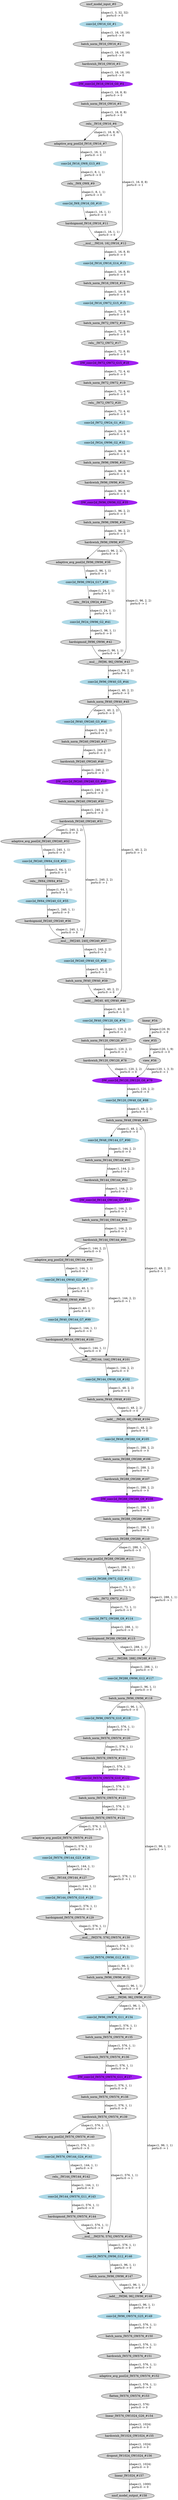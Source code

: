 strict digraph  {
"0 /nncf_model_input_0" [id=0, label="nncf_model_input_#0", style=filled, type=nncf_model_input];
"1 MobileNetV3/Sequential[features]/ConvBNActivation[0]/NNCFConv2d[0]/conv2d_0" [color=lightblue, id=1, label="conv2d_OW16_G0_#1", style=filled, type=conv2d];
"2 MobileNetV3/Sequential[features]/ConvBNActivation[0]/NNCFBatchNorm2d[1]/batch_norm_0" [id=2, label="batch_norm_IW16_OW16_#2", style=filled, type=batch_norm];
"3 MobileNetV3/Sequential[features]/ConvBNActivation[0]/Hardswish[2]/hardswish_0" [id=3, label="hardswish_IW16_OW16_#3", style=filled, type=hardswish];
"4 MobileNetV3/Sequential[features]/InvertedResidual[1]/Sequential[block]/ConvBNActivation[0]/NNCFConv2d[0]/conv2d_0" [color=purple, id=4, label="DW_conv2d_IW16_OW16_G0_#4", style=filled, type=conv2d];
"5 MobileNetV3/Sequential[features]/InvertedResidual[1]/Sequential[block]/ConvBNActivation[0]/NNCFBatchNorm2d[1]/batch_norm_0" [id=5, label="batch_norm_IW16_OW16_#5", style=filled, type=batch_norm];
"6 MobileNetV3/Sequential[features]/InvertedResidual[1]/Sequential[block]/ConvBNActivation[0]/ReLU[2]/relu__0" [id=6, label="relu__IW16_OW16_#6", style=filled, type=relu_];
"7 MobileNetV3/Sequential[features]/InvertedResidual[1]/Sequential[block]/SqueezeExcitation[1]/adaptive_avg_pool2d_0" [id=7, label="adaptive_avg_pool2d_IW16_OW16_#7", style=filled, type=adaptive_avg_pool2d];
"8 MobileNetV3/Sequential[features]/InvertedResidual[1]/Sequential[block]/SqueezeExcitation[1]/NNCFConv2d[fc1]/conv2d_0" [color=lightblue, id=8, label="conv2d_IW16_OW8_G13_#8", style=filled, type=conv2d];
"9 MobileNetV3/Sequential[features]/InvertedResidual[1]/Sequential[block]/SqueezeExcitation[1]/ReLU[relu]/relu__0" [id=9, label="relu__IW8_OW8_#9", style=filled, type=relu_];
"10 MobileNetV3/Sequential[features]/InvertedResidual[1]/Sequential[block]/SqueezeExcitation[1]/NNCFConv2d[fc2]/conv2d_0" [color=lightblue, id=10, label="conv2d_IW8_OW16_G0_#10", style=filled, type=conv2d];
"11 MobileNetV3/Sequential[features]/InvertedResidual[1]/Sequential[block]/SqueezeExcitation[1]/hardsigmoid_0" [id=11, label="hardsigmoid_IW16_OW16_#11", style=filled, type=hardsigmoid];
"12 MobileNetV3/Sequential[features]/InvertedResidual[1]/Sequential[block]/SqueezeExcitation[1]/__mul___0" [id=12, label="__mul___IW[16, 16]_OW16_#12", style=filled, type=__mul__];
"13 MobileNetV3/Sequential[features]/InvertedResidual[1]/Sequential[block]/ConvBNActivation[2]/NNCFConv2d[0]/conv2d_0" [color=lightblue, id=13, label="conv2d_IW16_OW16_G14_#13", style=filled, type=conv2d];
"14 MobileNetV3/Sequential[features]/InvertedResidual[1]/Sequential[block]/ConvBNActivation[2]/NNCFBatchNorm2d[1]/batch_norm_0" [id=14, label="batch_norm_IW16_OW16_#14", style=filled, type=batch_norm];
"15 MobileNetV3/Sequential[features]/InvertedResidual[2]/Sequential[block]/ConvBNActivation[0]/NNCFConv2d[0]/conv2d_0" [color=lightblue, id=15, label="conv2d_IW16_OW72_G15_#15", style=filled, type=conv2d];
"16 MobileNetV3/Sequential[features]/InvertedResidual[2]/Sequential[block]/ConvBNActivation[0]/NNCFBatchNorm2d[1]/batch_norm_0" [id=16, label="batch_norm_IW72_OW72_#16", style=filled, type=batch_norm];
"17 MobileNetV3/Sequential[features]/InvertedResidual[2]/Sequential[block]/ConvBNActivation[0]/ReLU[2]/relu__0" [id=17, label="relu__IW72_OW72_#17", style=filled, type=relu_];
"18 MobileNetV3/Sequential[features]/InvertedResidual[2]/Sequential[block]/ConvBNActivation[1]/NNCFConv2d[0]/conv2d_0" [color=purple, id=18, label="DW_conv2d_IW72_OW72_G15_#18", style=filled, type=conv2d];
"19 MobileNetV3/Sequential[features]/InvertedResidual[2]/Sequential[block]/ConvBNActivation[1]/NNCFBatchNorm2d[1]/batch_norm_0" [id=19, label="batch_norm_IW72_OW72_#19", style=filled, type=batch_norm];
"20 MobileNetV3/Sequential[features]/InvertedResidual[2]/Sequential[block]/ConvBNActivation[1]/ReLU[2]/relu__0" [id=20, label="relu__IW72_OW72_#20", style=filled, type=relu_];
"21 MobileNetV3/Sequential[features]/InvertedResidual[2]/Sequential[block]/ConvBNActivation[2]/NNCFConv2d[0]/conv2d_0" [color=lightblue, id=21, label="conv2d_IW72_OW24_G1_#21", style=filled, type=conv2d];
"22 MobileNetV3/Sequential[features]/InvertedResidual[4]/Sequential[block]/ConvBNActivation[0]/NNCFConv2d[0]/conv2d_0" [color=lightblue, id=22, label="conv2d_IW24_OW96_G2_#32", style=filled, type=conv2d];
"23 MobileNetV3/Sequential[features]/InvertedResidual[4]/Sequential[block]/ConvBNActivation[0]/NNCFBatchNorm2d[1]/batch_norm_0" [id=23, label="batch_norm_IW96_OW96_#33", style=filled, type=batch_norm];
"24 MobileNetV3/Sequential[features]/InvertedResidual[4]/Sequential[block]/ConvBNActivation[0]/Hardswish[2]/hardswish_0" [id=24, label="hardswish_IW96_OW96_#34", style=filled, type=hardswish];
"25 MobileNetV3/Sequential[features]/InvertedResidual[4]/Sequential[block]/ConvBNActivation[1]/NNCFConv2d[0]/conv2d_0" [color=purple, id=25, label="DW_conv2d_IW96_OW96_G2_#35", style=filled, type=conv2d];
"26 MobileNetV3/Sequential[features]/InvertedResidual[4]/Sequential[block]/ConvBNActivation[1]/NNCFBatchNorm2d[1]/batch_norm_0" [id=26, label="batch_norm_IW96_OW96_#36", style=filled, type=batch_norm];
"27 MobileNetV3/Sequential[features]/InvertedResidual[4]/Sequential[block]/ConvBNActivation[1]/Hardswish[2]/hardswish_0" [id=27, label="hardswish_IW96_OW96_#37", style=filled, type=hardswish];
"28 MobileNetV3/Sequential[features]/InvertedResidual[4]/Sequential[block]/SqueezeExcitation[2]/adaptive_avg_pool2d_0" [id=28, label="adaptive_avg_pool2d_IW96_OW96_#38", style=filled, type=adaptive_avg_pool2d];
"29 MobileNetV3/Sequential[features]/InvertedResidual[4]/Sequential[block]/SqueezeExcitation[2]/NNCFConv2d[fc1]/conv2d_0" [color=lightblue, id=29, label="conv2d_IW96_OW24_G17_#39", style=filled, type=conv2d];
"30 MobileNetV3/Sequential[features]/InvertedResidual[4]/Sequential[block]/SqueezeExcitation[2]/ReLU[relu]/relu__0" [id=30, label="relu__IW24_OW24_#40", style=filled, type=relu_];
"31 MobileNetV3/Sequential[features]/InvertedResidual[4]/Sequential[block]/SqueezeExcitation[2]/NNCFConv2d[fc2]/conv2d_0" [color=lightblue, id=31, label="conv2d_IW24_OW96_G2_#41", style=filled, type=conv2d];
"32 MobileNetV3/Sequential[features]/InvertedResidual[4]/Sequential[block]/SqueezeExcitation[2]/hardsigmoid_0" [id=32, label="hardsigmoid_IW96_OW96_#42", style=filled, type=hardsigmoid];
"33 MobileNetV3/Sequential[features]/InvertedResidual[4]/Sequential[block]/SqueezeExcitation[2]/__mul___0" [id=33, label="__mul___IW[96, 96]_OW96_#43", style=filled, type=__mul__];
"34 MobileNetV3/Sequential[features]/InvertedResidual[4]/Sequential[block]/ConvBNActivation[3]/NNCFConv2d[0]/conv2d_0" [color=lightblue, id=34, label="conv2d_IW96_OW40_G5_#44", style=filled, type=conv2d];
"35 MobileNetV3/Sequential[features]/InvertedResidual[4]/Sequential[block]/ConvBNActivation[3]/NNCFBatchNorm2d[1]/batch_norm_0" [id=35, label="batch_norm_IW40_OW40_#45", style=filled, type=batch_norm];
"36 MobileNetV3/Sequential[features]/InvertedResidual[5]/Sequential[block]/ConvBNActivation[0]/NNCFConv2d[0]/conv2d_0" [color=lightblue, id=36, label="conv2d_IW40_OW240_G3_#46", style=filled, type=conv2d];
"37 MobileNetV3/Sequential[features]/InvertedResidual[5]/Sequential[block]/ConvBNActivation[0]/NNCFBatchNorm2d[1]/batch_norm_0" [id=37, label="batch_norm_IW240_OW240_#47", style=filled, type=batch_norm];
"38 MobileNetV3/Sequential[features]/InvertedResidual[5]/Sequential[block]/ConvBNActivation[0]/Hardswish[2]/hardswish_0" [id=38, label="hardswish_IW240_OW240_#48", style=filled, type=hardswish];
"39 MobileNetV3/Sequential[features]/InvertedResidual[5]/Sequential[block]/ConvBNActivation[1]/NNCFConv2d[0]/conv2d_0" [color=purple, id=39, label="DW_conv2d_IW240_OW240_G3_#49", style=filled, type=conv2d];
"40 MobileNetV3/Sequential[features]/InvertedResidual[5]/Sequential[block]/ConvBNActivation[1]/NNCFBatchNorm2d[1]/batch_norm_0" [id=40, label="batch_norm_IW240_OW240_#50", style=filled, type=batch_norm];
"41 MobileNetV3/Sequential[features]/InvertedResidual[5]/Sequential[block]/ConvBNActivation[1]/Hardswish[2]/hardswish_0" [id=41, label="hardswish_IW240_OW240_#51", style=filled, type=hardswish];
"42 MobileNetV3/Sequential[features]/InvertedResidual[5]/Sequential[block]/SqueezeExcitation[2]/adaptive_avg_pool2d_0" [id=42, label="adaptive_avg_pool2d_IW240_OW240_#52", style=filled, type=adaptive_avg_pool2d];
"43 MobileNetV3/Sequential[features]/InvertedResidual[5]/Sequential[block]/SqueezeExcitation[2]/NNCFConv2d[fc1]/conv2d_0" [color=lightblue, id=43, label="conv2d_IW240_OW64_G18_#53", style=filled, type=conv2d];
"44 MobileNetV3/Sequential[features]/InvertedResidual[5]/Sequential[block]/SqueezeExcitation[2]/ReLU[relu]/relu__0" [id=44, label="relu__IW64_OW64_#54", style=filled, type=relu_];
"45 MobileNetV3/Sequential[features]/InvertedResidual[5]/Sequential[block]/SqueezeExcitation[2]/NNCFConv2d[fc2]/conv2d_0" [color=lightblue, id=45, label="conv2d_IW64_OW240_G3_#55", style=filled, type=conv2d];
"46 MobileNetV3/Sequential[features]/InvertedResidual[5]/Sequential[block]/SqueezeExcitation[2]/hardsigmoid_0" [id=46, label="hardsigmoid_IW240_OW240_#56", style=filled, type=hardsigmoid];
"47 MobileNetV3/Sequential[features]/InvertedResidual[5]/Sequential[block]/SqueezeExcitation[2]/__mul___0" [id=47, label="__mul___IW[240, 240]_OW240_#57", style=filled, type=__mul__];
"48 MobileNetV3/Sequential[features]/InvertedResidual[5]/Sequential[block]/ConvBNActivation[3]/NNCFConv2d[0]/conv2d_0" [color=lightblue, id=48, label="conv2d_IW240_OW40_G5_#58", style=filled, type=conv2d];
"49 MobileNetV3/Sequential[features]/InvertedResidual[5]/Sequential[block]/ConvBNActivation[3]/NNCFBatchNorm2d[1]/batch_norm_0" [id=49, label="batch_norm_IW40_OW40_#59", style=filled, type=batch_norm];
"50 MobileNetV3/Sequential[features]/InvertedResidual[5]/__iadd___0" [id=50, label="__iadd___IW[40, 40]_OW40_#60", style=filled, type=__iadd__];
"51 MobileNetV3/Sequential[features]/InvertedResidual[7]/Sequential[block]/ConvBNActivation[0]/NNCFConv2d[0]/conv2d_0" [color=lightblue, id=51, label="conv2d_IW40_OW120_G6_#76", style=filled, type=conv2d];
"52 MobileNetV3/Sequential[features]/InvertedResidual[7]/Sequential[block]/ConvBNActivation[0]/NNCFBatchNorm2d[1]/batch_norm_0" [id=52, label="batch_norm_IW120_OW120_#77", style=filled, type=batch_norm];
"53 MobileNetV3/Sequential[features]/InvertedResidual[7]/Sequential[block]/ConvBNActivation[0]/Hardswish[2]/hardswish_0" [id=53, label="hardswish_IW120_OW120_#78", style=filled, type=hardswish];
"54 MobileNetV3/Sequential[features]/InvertedResidual[7]/Sequential[block]/ConvBNActivation[1]/NNCFConv2d[0]/ModuleDict[pre_ops]/UpdateWeight[3]/ElasticKernelConv2DOp[op]/linear_0" [id=54, label="linear_#54", style=filled, type=linear];
"55 MobileNetV3/Sequential[features]/InvertedResidual[7]/Sequential[block]/ConvBNActivation[1]/NNCFConv2d[0]/ModuleDict[pre_ops]/UpdateWeight[3]/ElasticKernelConv2DOp[op]/view_0" [id=55, label="view_#55", style=filled, type=view];
"56 MobileNetV3/Sequential[features]/InvertedResidual[7]/Sequential[block]/ConvBNActivation[1]/NNCFConv2d[0]/ModuleDict[pre_ops]/UpdateWeight[3]/ElasticKernelConv2DOp[op]/view_1" [id=56, label="view_#56", style=filled, type=view];
"57 MobileNetV3/Sequential[features]/InvertedResidual[7]/Sequential[block]/ConvBNActivation[1]/NNCFConv2d[0]/conv2d_0" [color=purple, id=57, label="DW_conv2d_IW120_OW120_G6_#79", style=filled, type=conv2d];
"58 MobileNetV3/Sequential[features]/InvertedResidual[7]/Sequential[block]/ConvBNActivation[3]/NNCFConv2d[0]/conv2d_0" [color=lightblue, id=58, label="conv2d_IW120_OW48_G8_#88", style=filled, type=conv2d];
"59 MobileNetV3/Sequential[features]/InvertedResidual[7]/Sequential[block]/ConvBNActivation[3]/NNCFBatchNorm2d[1]/batch_norm_0" [id=59, label="batch_norm_IW48_OW48_#89", style=filled, type=batch_norm];
"60 MobileNetV3/Sequential[features]/InvertedResidual[8]/Sequential[block]/ConvBNActivation[0]/NNCFConv2d[0]/conv2d_0" [color=lightblue, id=60, label="conv2d_IW48_OW144_G7_#90", style=filled, type=conv2d];
"61 MobileNetV3/Sequential[features]/InvertedResidual[8]/Sequential[block]/ConvBNActivation[0]/NNCFBatchNorm2d[1]/batch_norm_0" [id=61, label="batch_norm_IW144_OW144_#91", style=filled, type=batch_norm];
"62 MobileNetV3/Sequential[features]/InvertedResidual[8]/Sequential[block]/ConvBNActivation[0]/Hardswish[2]/hardswish_0" [id=62, label="hardswish_IW144_OW144_#92", style=filled, type=hardswish];
"63 MobileNetV3/Sequential[features]/InvertedResidual[8]/Sequential[block]/ConvBNActivation[1]/NNCFConv2d[0]/conv2d_0" [color=purple, id=63, label="DW_conv2d_IW144_OW144_G7_#93", style=filled, type=conv2d];
"64 MobileNetV3/Sequential[features]/InvertedResidual[8]/Sequential[block]/ConvBNActivation[1]/NNCFBatchNorm2d[1]/batch_norm_0" [id=64, label="batch_norm_IW144_OW144_#94", style=filled, type=batch_norm];
"65 MobileNetV3/Sequential[features]/InvertedResidual[8]/Sequential[block]/ConvBNActivation[1]/Hardswish[2]/hardswish_0" [id=65, label="hardswish_IW144_OW144_#95", style=filled, type=hardswish];
"66 MobileNetV3/Sequential[features]/InvertedResidual[8]/Sequential[block]/SqueezeExcitation[2]/adaptive_avg_pool2d_0" [id=66, label="adaptive_avg_pool2d_IW144_OW144_#96", style=filled, type=adaptive_avg_pool2d];
"67 MobileNetV3/Sequential[features]/InvertedResidual[8]/Sequential[block]/SqueezeExcitation[2]/NNCFConv2d[fc1]/conv2d_0" [color=lightblue, id=67, label="conv2d_IW144_OW40_G21_#97", style=filled, type=conv2d];
"68 MobileNetV3/Sequential[features]/InvertedResidual[8]/Sequential[block]/SqueezeExcitation[2]/ReLU[relu]/relu__0" [id=68, label="relu__IW40_OW40_#98", style=filled, type=relu_];
"69 MobileNetV3/Sequential[features]/InvertedResidual[8]/Sequential[block]/SqueezeExcitation[2]/NNCFConv2d[fc2]/conv2d_0" [color=lightblue, id=69, label="conv2d_IW40_OW144_G7_#99", style=filled, type=conv2d];
"70 MobileNetV3/Sequential[features]/InvertedResidual[8]/Sequential[block]/SqueezeExcitation[2]/hardsigmoid_0" [id=70, label="hardsigmoid_IW144_OW144_#100", style=filled, type=hardsigmoid];
"71 MobileNetV3/Sequential[features]/InvertedResidual[8]/Sequential[block]/SqueezeExcitation[2]/__mul___0" [id=71, label="__mul___IW[144, 144]_OW144_#101", style=filled, type=__mul__];
"72 MobileNetV3/Sequential[features]/InvertedResidual[8]/Sequential[block]/ConvBNActivation[3]/NNCFConv2d[0]/conv2d_0" [color=lightblue, id=72, label="conv2d_IW144_OW48_G8_#102", style=filled, type=conv2d];
"73 MobileNetV3/Sequential[features]/InvertedResidual[8]/Sequential[block]/ConvBNActivation[3]/NNCFBatchNorm2d[1]/batch_norm_0" [id=73, label="batch_norm_IW48_OW48_#103", style=filled, type=batch_norm];
"74 MobileNetV3/Sequential[features]/InvertedResidual[8]/__iadd___0" [id=74, label="__iadd___IW[48, 48]_OW48_#104", style=filled, type=__iadd__];
"75 MobileNetV3/Sequential[features]/InvertedResidual[9]/Sequential[block]/ConvBNActivation[0]/NNCFConv2d[0]/conv2d_0" [color=lightblue, id=75, label="conv2d_IW48_OW288_G9_#105", style=filled, type=conv2d];
"76 MobileNetV3/Sequential[features]/InvertedResidual[9]/Sequential[block]/ConvBNActivation[0]/NNCFBatchNorm2d[1]/batch_norm_0" [id=76, label="batch_norm_IW288_OW288_#106", style=filled, type=batch_norm];
"77 MobileNetV3/Sequential[features]/InvertedResidual[9]/Sequential[block]/ConvBNActivation[0]/Hardswish[2]/hardswish_0" [id=77, label="hardswish_IW288_OW288_#107", style=filled, type=hardswish];
"78 MobileNetV3/Sequential[features]/InvertedResidual[9]/Sequential[block]/ConvBNActivation[1]/NNCFConv2d[0]/conv2d_0" [color=purple, id=78, label="DW_conv2d_IW288_OW288_G9_#108", style=filled, type=conv2d];
"79 MobileNetV3/Sequential[features]/InvertedResidual[9]/Sequential[block]/ConvBNActivation[1]/NNCFBatchNorm2d[1]/batch_norm_0" [id=79, label="batch_norm_IW288_OW288_#109", style=filled, type=batch_norm];
"80 MobileNetV3/Sequential[features]/InvertedResidual[9]/Sequential[block]/ConvBNActivation[1]/Hardswish[2]/hardswish_0" [id=80, label="hardswish_IW288_OW288_#110", style=filled, type=hardswish];
"81 MobileNetV3/Sequential[features]/InvertedResidual[9]/Sequential[block]/SqueezeExcitation[2]/adaptive_avg_pool2d_0" [id=81, label="adaptive_avg_pool2d_IW288_OW288_#111", style=filled, type=adaptive_avg_pool2d];
"82 MobileNetV3/Sequential[features]/InvertedResidual[9]/Sequential[block]/SqueezeExcitation[2]/NNCFConv2d[fc1]/conv2d_0" [color=lightblue, id=82, label="conv2d_IW288_OW72_G22_#112", style=filled, type=conv2d];
"83 MobileNetV3/Sequential[features]/InvertedResidual[9]/Sequential[block]/SqueezeExcitation[2]/ReLU[relu]/relu__0" [id=83, label="relu__IW72_OW72_#113", style=filled, type=relu_];
"84 MobileNetV3/Sequential[features]/InvertedResidual[9]/Sequential[block]/SqueezeExcitation[2]/NNCFConv2d[fc2]/conv2d_0" [color=lightblue, id=84, label="conv2d_IW72_OW288_G9_#114", style=filled, type=conv2d];
"85 MobileNetV3/Sequential[features]/InvertedResidual[9]/Sequential[block]/SqueezeExcitation[2]/hardsigmoid_0" [id=85, label="hardsigmoid_IW288_OW288_#115", style=filled, type=hardsigmoid];
"86 MobileNetV3/Sequential[features]/InvertedResidual[9]/Sequential[block]/SqueezeExcitation[2]/__mul___0" [id=86, label="__mul___IW[288, 288]_OW288_#116", style=filled, type=__mul__];
"87 MobileNetV3/Sequential[features]/InvertedResidual[9]/Sequential[block]/ConvBNActivation[3]/NNCFConv2d[0]/conv2d_0" [color=lightblue, id=87, label="conv2d_IW288_OW96_G12_#117", style=filled, type=conv2d];
"88 MobileNetV3/Sequential[features]/InvertedResidual[9]/Sequential[block]/ConvBNActivation[3]/NNCFBatchNorm2d[1]/batch_norm_0" [id=88, label="batch_norm_IW96_OW96_#118", style=filled, type=batch_norm];
"89 MobileNetV3/Sequential[features]/InvertedResidual[10]/Sequential[block]/ConvBNActivation[0]/NNCFConv2d[0]/conv2d_0" [color=lightblue, id=89, label="conv2d_IW96_OW576_G10_#119", style=filled, type=conv2d];
"90 MobileNetV3/Sequential[features]/InvertedResidual[10]/Sequential[block]/ConvBNActivation[0]/NNCFBatchNorm2d[1]/batch_norm_0" [id=90, label="batch_norm_IW576_OW576_#120", style=filled, type=batch_norm];
"91 MobileNetV3/Sequential[features]/InvertedResidual[10]/Sequential[block]/ConvBNActivation[0]/Hardswish[2]/hardswish_0" [id=91, label="hardswish_IW576_OW576_#121", style=filled, type=hardswish];
"92 MobileNetV3/Sequential[features]/InvertedResidual[10]/Sequential[block]/ConvBNActivation[1]/NNCFConv2d[0]/conv2d_0" [color=purple, id=92, label="DW_conv2d_IW576_OW576_G10_#122", style=filled, type=conv2d];
"93 MobileNetV3/Sequential[features]/InvertedResidual[10]/Sequential[block]/ConvBNActivation[1]/NNCFBatchNorm2d[1]/batch_norm_0" [id=93, label="batch_norm_IW576_OW576_#123", style=filled, type=batch_norm];
"94 MobileNetV3/Sequential[features]/InvertedResidual[10]/Sequential[block]/ConvBNActivation[1]/Hardswish[2]/hardswish_0" [id=94, label="hardswish_IW576_OW576_#124", style=filled, type=hardswish];
"95 MobileNetV3/Sequential[features]/InvertedResidual[10]/Sequential[block]/SqueezeExcitation[2]/adaptive_avg_pool2d_0" [id=95, label="adaptive_avg_pool2d_IW576_OW576_#125", style=filled, type=adaptive_avg_pool2d];
"96 MobileNetV3/Sequential[features]/InvertedResidual[10]/Sequential[block]/SqueezeExcitation[2]/NNCFConv2d[fc1]/conv2d_0" [color=lightblue, id=96, label="conv2d_IW576_OW144_G23_#126", style=filled, type=conv2d];
"97 MobileNetV3/Sequential[features]/InvertedResidual[10]/Sequential[block]/SqueezeExcitation[2]/ReLU[relu]/relu__0" [id=97, label="relu__IW144_OW144_#127", style=filled, type=relu_];
"98 MobileNetV3/Sequential[features]/InvertedResidual[10]/Sequential[block]/SqueezeExcitation[2]/NNCFConv2d[fc2]/conv2d_0" [color=lightblue, id=98, label="conv2d_IW144_OW576_G10_#128", style=filled, type=conv2d];
"99 MobileNetV3/Sequential[features]/InvertedResidual[10]/Sequential[block]/SqueezeExcitation[2]/hardsigmoid_0" [id=99, label="hardsigmoid_IW576_OW576_#129", style=filled, type=hardsigmoid];
"100 MobileNetV3/Sequential[features]/InvertedResidual[10]/Sequential[block]/SqueezeExcitation[2]/__mul___0" [id=100, label="__mul___IW[576, 576]_OW576_#130", style=filled, type=__mul__];
"101 MobileNetV3/Sequential[features]/InvertedResidual[10]/Sequential[block]/ConvBNActivation[3]/NNCFConv2d[0]/conv2d_0" [color=lightblue, id=101, label="conv2d_IW576_OW96_G12_#131", style=filled, type=conv2d];
"102 MobileNetV3/Sequential[features]/InvertedResidual[10]/Sequential[block]/ConvBNActivation[3]/NNCFBatchNorm2d[1]/batch_norm_0" [id=102, label="batch_norm_IW96_OW96_#132", style=filled, type=batch_norm];
"103 MobileNetV3/Sequential[features]/InvertedResidual[10]/__iadd___0" [id=103, label="__iadd___IW[96, 96]_OW96_#133", style=filled, type=__iadd__];
"104 MobileNetV3/Sequential[features]/InvertedResidual[11]/Sequential[block]/ConvBNActivation[0]/NNCFConv2d[0]/conv2d_0" [color=lightblue, id=104, label="conv2d_IW96_OW576_G11_#134", style=filled, type=conv2d];
"105 MobileNetV3/Sequential[features]/InvertedResidual[11]/Sequential[block]/ConvBNActivation[0]/NNCFBatchNorm2d[1]/batch_norm_0" [id=105, label="batch_norm_IW576_OW576_#135", style=filled, type=batch_norm];
"106 MobileNetV3/Sequential[features]/InvertedResidual[11]/Sequential[block]/ConvBNActivation[0]/Hardswish[2]/hardswish_0" [id=106, label="hardswish_IW576_OW576_#136", style=filled, type=hardswish];
"107 MobileNetV3/Sequential[features]/InvertedResidual[11]/Sequential[block]/ConvBNActivation[1]/NNCFConv2d[0]/conv2d_0" [color=purple, id=107, label="DW_conv2d_IW576_OW576_G11_#137", style=filled, type=conv2d];
"108 MobileNetV3/Sequential[features]/InvertedResidual[11]/Sequential[block]/ConvBNActivation[1]/NNCFBatchNorm2d[1]/batch_norm_0" [id=108, label="batch_norm_IW576_OW576_#138", style=filled, type=batch_norm];
"109 MobileNetV3/Sequential[features]/InvertedResidual[11]/Sequential[block]/ConvBNActivation[1]/Hardswish[2]/hardswish_0" [id=109, label="hardswish_IW576_OW576_#139", style=filled, type=hardswish];
"110 MobileNetV3/Sequential[features]/InvertedResidual[11]/Sequential[block]/SqueezeExcitation[2]/adaptive_avg_pool2d_0" [id=110, label="adaptive_avg_pool2d_IW576_OW576_#140", style=filled, type=adaptive_avg_pool2d];
"111 MobileNetV3/Sequential[features]/InvertedResidual[11]/Sequential[block]/SqueezeExcitation[2]/NNCFConv2d[fc1]/conv2d_0" [color=lightblue, id=111, label="conv2d_IW576_OW144_G24_#141", style=filled, type=conv2d];
"112 MobileNetV3/Sequential[features]/InvertedResidual[11]/Sequential[block]/SqueezeExcitation[2]/ReLU[relu]/relu__0" [id=112, label="relu__IW144_OW144_#142", style=filled, type=relu_];
"113 MobileNetV3/Sequential[features]/InvertedResidual[11]/Sequential[block]/SqueezeExcitation[2]/NNCFConv2d[fc2]/conv2d_0" [color=lightblue, id=113, label="conv2d_IW144_OW576_G11_#143", style=filled, type=conv2d];
"114 MobileNetV3/Sequential[features]/InvertedResidual[11]/Sequential[block]/SqueezeExcitation[2]/hardsigmoid_0" [id=114, label="hardsigmoid_IW576_OW576_#144", style=filled, type=hardsigmoid];
"115 MobileNetV3/Sequential[features]/InvertedResidual[11]/Sequential[block]/SqueezeExcitation[2]/__mul___0" [id=115, label="__mul___IW[576, 576]_OW576_#145", style=filled, type=__mul__];
"116 MobileNetV3/Sequential[features]/InvertedResidual[11]/Sequential[block]/ConvBNActivation[3]/NNCFConv2d[0]/conv2d_0" [color=lightblue, id=116, label="conv2d_IW576_OW96_G12_#146", style=filled, type=conv2d];
"117 MobileNetV3/Sequential[features]/InvertedResidual[11]/Sequential[block]/ConvBNActivation[3]/NNCFBatchNorm2d[1]/batch_norm_0" [id=117, label="batch_norm_IW96_OW96_#147", style=filled, type=batch_norm];
"118 MobileNetV3/Sequential[features]/InvertedResidual[11]/__iadd___0" [id=118, label="__iadd___IW[96, 96]_OW96_#148", style=filled, type=__iadd__];
"119 MobileNetV3/Sequential[features]/ConvBNActivation[12]/NNCFConv2d[0]/conv2d_0" [color=lightblue, id=119, label="conv2d_IW96_OW576_G25_#149", style=filled, type=conv2d];
"120 MobileNetV3/Sequential[features]/ConvBNActivation[12]/NNCFBatchNorm2d[1]/batch_norm_0" [id=120, label="batch_norm_IW576_OW576_#150", style=filled, type=batch_norm];
"121 MobileNetV3/Sequential[features]/ConvBNActivation[12]/Hardswish[2]/hardswish_0" [id=121, label="hardswish_IW576_OW576_#151", style=filled, type=hardswish];
"122 MobileNetV3/AdaptiveAvgPool2d[avgpool]/adaptive_avg_pool2d_0" [id=122, label="adaptive_avg_pool2d_IW576_OW576_#152", style=filled, type=adaptive_avg_pool2d];
"123 MobileNetV3/flatten_0" [id=123, label="flatten_IW576_OW576_#153", style=filled, type=flatten];
"124 MobileNetV3/Sequential[classifier]/NNCFLinear[0]/linear_0" [id=124, label="linear_IW576_OW1024_G26_#154", style=filled, type=linear];
"125 MobileNetV3/Sequential[classifier]/Hardswish[1]/hardswish_0" [id=125, label="hardswish_IW1024_OW1024_#155", style=filled, type=hardswish];
"126 MobileNetV3/Sequential[classifier]/Dropout[2]/dropout_0" [id=126, label="dropout_IW1024_OW1024_#156", style=filled, type=dropout];
"127 MobileNetV3/Sequential[classifier]/NNCFLinear[3]/linear_0" [id=127, label="linear_IW1024_#157", style=filled, type=linear];
"128 /nncf_model_output_0" [id=128, label="nncf_model_output_#158", style=filled, type=nncf_model_output];
"0 /nncf_model_input_0" -> "1 MobileNetV3/Sequential[features]/ConvBNActivation[0]/NNCFConv2d[0]/conv2d_0"  [label="shape:(1, 3, 32, 32)\nports:0 -> 0", style=solid];
"1 MobileNetV3/Sequential[features]/ConvBNActivation[0]/NNCFConv2d[0]/conv2d_0" -> "2 MobileNetV3/Sequential[features]/ConvBNActivation[0]/NNCFBatchNorm2d[1]/batch_norm_0"  [label="shape:(1, 16, 16, 16)\nports:0 -> 0", style=solid];
"2 MobileNetV3/Sequential[features]/ConvBNActivation[0]/NNCFBatchNorm2d[1]/batch_norm_0" -> "3 MobileNetV3/Sequential[features]/ConvBNActivation[0]/Hardswish[2]/hardswish_0"  [label="shape:(1, 16, 16, 16)\nports:0 -> 0", style=solid];
"3 MobileNetV3/Sequential[features]/ConvBNActivation[0]/Hardswish[2]/hardswish_0" -> "4 MobileNetV3/Sequential[features]/InvertedResidual[1]/Sequential[block]/ConvBNActivation[0]/NNCFConv2d[0]/conv2d_0"  [label="shape:(1, 16, 16, 16)\nports:0 -> 0", style=solid];
"4 MobileNetV3/Sequential[features]/InvertedResidual[1]/Sequential[block]/ConvBNActivation[0]/NNCFConv2d[0]/conv2d_0" -> "5 MobileNetV3/Sequential[features]/InvertedResidual[1]/Sequential[block]/ConvBNActivation[0]/NNCFBatchNorm2d[1]/batch_norm_0"  [label="shape:(1, 16, 8, 8)\nports:0 -> 0", style=solid];
"5 MobileNetV3/Sequential[features]/InvertedResidual[1]/Sequential[block]/ConvBNActivation[0]/NNCFBatchNorm2d[1]/batch_norm_0" -> "6 MobileNetV3/Sequential[features]/InvertedResidual[1]/Sequential[block]/ConvBNActivation[0]/ReLU[2]/relu__0"  [label="shape:(1, 16, 8, 8)\nports:0 -> 0", style=solid];
"6 MobileNetV3/Sequential[features]/InvertedResidual[1]/Sequential[block]/ConvBNActivation[0]/ReLU[2]/relu__0" -> "7 MobileNetV3/Sequential[features]/InvertedResidual[1]/Sequential[block]/SqueezeExcitation[1]/adaptive_avg_pool2d_0"  [label="shape:(1, 16, 8, 8)\nports:0 -> 0", style=solid];
"6 MobileNetV3/Sequential[features]/InvertedResidual[1]/Sequential[block]/ConvBNActivation[0]/ReLU[2]/relu__0" -> "12 MobileNetV3/Sequential[features]/InvertedResidual[1]/Sequential[block]/SqueezeExcitation[1]/__mul___0"  [label="shape:(1, 16, 8, 8)\nports:0 -> 1", style=solid];
"7 MobileNetV3/Sequential[features]/InvertedResidual[1]/Sequential[block]/SqueezeExcitation[1]/adaptive_avg_pool2d_0" -> "8 MobileNetV3/Sequential[features]/InvertedResidual[1]/Sequential[block]/SqueezeExcitation[1]/NNCFConv2d[fc1]/conv2d_0"  [label="shape:(1, 16, 1, 1)\nports:0 -> 0", style=solid];
"8 MobileNetV3/Sequential[features]/InvertedResidual[1]/Sequential[block]/SqueezeExcitation[1]/NNCFConv2d[fc1]/conv2d_0" -> "9 MobileNetV3/Sequential[features]/InvertedResidual[1]/Sequential[block]/SqueezeExcitation[1]/ReLU[relu]/relu__0"  [label="shape:(1, 8, 1, 1)\nports:0 -> 0", style=solid];
"9 MobileNetV3/Sequential[features]/InvertedResidual[1]/Sequential[block]/SqueezeExcitation[1]/ReLU[relu]/relu__0" -> "10 MobileNetV3/Sequential[features]/InvertedResidual[1]/Sequential[block]/SqueezeExcitation[1]/NNCFConv2d[fc2]/conv2d_0"  [label="shape:(1, 8, 1, 1)\nports:0 -> 0", style=solid];
"10 MobileNetV3/Sequential[features]/InvertedResidual[1]/Sequential[block]/SqueezeExcitation[1]/NNCFConv2d[fc2]/conv2d_0" -> "11 MobileNetV3/Sequential[features]/InvertedResidual[1]/Sequential[block]/SqueezeExcitation[1]/hardsigmoid_0"  [label="shape:(1, 16, 1, 1)\nports:0 -> 0", style=solid];
"11 MobileNetV3/Sequential[features]/InvertedResidual[1]/Sequential[block]/SqueezeExcitation[1]/hardsigmoid_0" -> "12 MobileNetV3/Sequential[features]/InvertedResidual[1]/Sequential[block]/SqueezeExcitation[1]/__mul___0"  [label="shape:(1, 16, 1, 1)\nports:0 -> 0", style=solid];
"12 MobileNetV3/Sequential[features]/InvertedResidual[1]/Sequential[block]/SqueezeExcitation[1]/__mul___0" -> "13 MobileNetV3/Sequential[features]/InvertedResidual[1]/Sequential[block]/ConvBNActivation[2]/NNCFConv2d[0]/conv2d_0"  [label="shape:(1, 16, 8, 8)\nports:0 -> 0", style=solid];
"13 MobileNetV3/Sequential[features]/InvertedResidual[1]/Sequential[block]/ConvBNActivation[2]/NNCFConv2d[0]/conv2d_0" -> "14 MobileNetV3/Sequential[features]/InvertedResidual[1]/Sequential[block]/ConvBNActivation[2]/NNCFBatchNorm2d[1]/batch_norm_0"  [label="shape:(1, 16, 8, 8)\nports:0 -> 0", style=solid];
"14 MobileNetV3/Sequential[features]/InvertedResidual[1]/Sequential[block]/ConvBNActivation[2]/NNCFBatchNorm2d[1]/batch_norm_0" -> "15 MobileNetV3/Sequential[features]/InvertedResidual[2]/Sequential[block]/ConvBNActivation[0]/NNCFConv2d[0]/conv2d_0"  [label="shape:(1, 16, 8, 8)\nports:0 -> 0", style=solid];
"15 MobileNetV3/Sequential[features]/InvertedResidual[2]/Sequential[block]/ConvBNActivation[0]/NNCFConv2d[0]/conv2d_0" -> "16 MobileNetV3/Sequential[features]/InvertedResidual[2]/Sequential[block]/ConvBNActivation[0]/NNCFBatchNorm2d[1]/batch_norm_0"  [label="shape:(1, 72, 8, 8)\nports:0 -> 0", style=solid];
"16 MobileNetV3/Sequential[features]/InvertedResidual[2]/Sequential[block]/ConvBNActivation[0]/NNCFBatchNorm2d[1]/batch_norm_0" -> "17 MobileNetV3/Sequential[features]/InvertedResidual[2]/Sequential[block]/ConvBNActivation[0]/ReLU[2]/relu__0"  [label="shape:(1, 72, 8, 8)\nports:0 -> 0", style=solid];
"17 MobileNetV3/Sequential[features]/InvertedResidual[2]/Sequential[block]/ConvBNActivation[0]/ReLU[2]/relu__0" -> "18 MobileNetV3/Sequential[features]/InvertedResidual[2]/Sequential[block]/ConvBNActivation[1]/NNCFConv2d[0]/conv2d_0"  [label="shape:(1, 72, 8, 8)\nports:0 -> 0", style=solid];
"18 MobileNetV3/Sequential[features]/InvertedResidual[2]/Sequential[block]/ConvBNActivation[1]/NNCFConv2d[0]/conv2d_0" -> "19 MobileNetV3/Sequential[features]/InvertedResidual[2]/Sequential[block]/ConvBNActivation[1]/NNCFBatchNorm2d[1]/batch_norm_0"  [label="shape:(1, 72, 4, 4)\nports:0 -> 0", style=solid];
"19 MobileNetV3/Sequential[features]/InvertedResidual[2]/Sequential[block]/ConvBNActivation[1]/NNCFBatchNorm2d[1]/batch_norm_0" -> "20 MobileNetV3/Sequential[features]/InvertedResidual[2]/Sequential[block]/ConvBNActivation[1]/ReLU[2]/relu__0"  [label="shape:(1, 72, 4, 4)\nports:0 -> 0", style=solid];
"20 MobileNetV3/Sequential[features]/InvertedResidual[2]/Sequential[block]/ConvBNActivation[1]/ReLU[2]/relu__0" -> "21 MobileNetV3/Sequential[features]/InvertedResidual[2]/Sequential[block]/ConvBNActivation[2]/NNCFConv2d[0]/conv2d_0"  [label="shape:(1, 72, 4, 4)\nports:0 -> 0", style=solid];
"21 MobileNetV3/Sequential[features]/InvertedResidual[2]/Sequential[block]/ConvBNActivation[2]/NNCFConv2d[0]/conv2d_0" -> "22 MobileNetV3/Sequential[features]/InvertedResidual[4]/Sequential[block]/ConvBNActivation[0]/NNCFConv2d[0]/conv2d_0"  [label="shape:(1, 24, 4, 4)\nports:0 -> 0", style=solid];
"22 MobileNetV3/Sequential[features]/InvertedResidual[4]/Sequential[block]/ConvBNActivation[0]/NNCFConv2d[0]/conv2d_0" -> "23 MobileNetV3/Sequential[features]/InvertedResidual[4]/Sequential[block]/ConvBNActivation[0]/NNCFBatchNorm2d[1]/batch_norm_0"  [label="shape:(1, 96, 4, 4)\nports:0 -> 0", style=solid];
"23 MobileNetV3/Sequential[features]/InvertedResidual[4]/Sequential[block]/ConvBNActivation[0]/NNCFBatchNorm2d[1]/batch_norm_0" -> "24 MobileNetV3/Sequential[features]/InvertedResidual[4]/Sequential[block]/ConvBNActivation[0]/Hardswish[2]/hardswish_0"  [label="shape:(1, 96, 4, 4)\nports:0 -> 0", style=solid];
"24 MobileNetV3/Sequential[features]/InvertedResidual[4]/Sequential[block]/ConvBNActivation[0]/Hardswish[2]/hardswish_0" -> "25 MobileNetV3/Sequential[features]/InvertedResidual[4]/Sequential[block]/ConvBNActivation[1]/NNCFConv2d[0]/conv2d_0"  [label="shape:(1, 96, 4, 4)\nports:0 -> 0", style=solid];
"25 MobileNetV3/Sequential[features]/InvertedResidual[4]/Sequential[block]/ConvBNActivation[1]/NNCFConv2d[0]/conv2d_0" -> "26 MobileNetV3/Sequential[features]/InvertedResidual[4]/Sequential[block]/ConvBNActivation[1]/NNCFBatchNorm2d[1]/batch_norm_0"  [label="shape:(1, 96, 2, 2)\nports:0 -> 0", style=solid];
"26 MobileNetV3/Sequential[features]/InvertedResidual[4]/Sequential[block]/ConvBNActivation[1]/NNCFBatchNorm2d[1]/batch_norm_0" -> "27 MobileNetV3/Sequential[features]/InvertedResidual[4]/Sequential[block]/ConvBNActivation[1]/Hardswish[2]/hardswish_0"  [label="shape:(1, 96, 2, 2)\nports:0 -> 0", style=solid];
"27 MobileNetV3/Sequential[features]/InvertedResidual[4]/Sequential[block]/ConvBNActivation[1]/Hardswish[2]/hardswish_0" -> "28 MobileNetV3/Sequential[features]/InvertedResidual[4]/Sequential[block]/SqueezeExcitation[2]/adaptive_avg_pool2d_0"  [label="shape:(1, 96, 2, 2)\nports:0 -> 0", style=solid];
"27 MobileNetV3/Sequential[features]/InvertedResidual[4]/Sequential[block]/ConvBNActivation[1]/Hardswish[2]/hardswish_0" -> "33 MobileNetV3/Sequential[features]/InvertedResidual[4]/Sequential[block]/SqueezeExcitation[2]/__mul___0"  [label="shape:(1, 96, 2, 2)\nports:0 -> 1", style=solid];
"28 MobileNetV3/Sequential[features]/InvertedResidual[4]/Sequential[block]/SqueezeExcitation[2]/adaptive_avg_pool2d_0" -> "29 MobileNetV3/Sequential[features]/InvertedResidual[4]/Sequential[block]/SqueezeExcitation[2]/NNCFConv2d[fc1]/conv2d_0"  [label="shape:(1, 96, 1, 1)\nports:0 -> 0", style=solid];
"29 MobileNetV3/Sequential[features]/InvertedResidual[4]/Sequential[block]/SqueezeExcitation[2]/NNCFConv2d[fc1]/conv2d_0" -> "30 MobileNetV3/Sequential[features]/InvertedResidual[4]/Sequential[block]/SqueezeExcitation[2]/ReLU[relu]/relu__0"  [label="shape:(1, 24, 1, 1)\nports:0 -> 0", style=solid];
"30 MobileNetV3/Sequential[features]/InvertedResidual[4]/Sequential[block]/SqueezeExcitation[2]/ReLU[relu]/relu__0" -> "31 MobileNetV3/Sequential[features]/InvertedResidual[4]/Sequential[block]/SqueezeExcitation[2]/NNCFConv2d[fc2]/conv2d_0"  [label="shape:(1, 24, 1, 1)\nports:0 -> 0", style=solid];
"31 MobileNetV3/Sequential[features]/InvertedResidual[4]/Sequential[block]/SqueezeExcitation[2]/NNCFConv2d[fc2]/conv2d_0" -> "32 MobileNetV3/Sequential[features]/InvertedResidual[4]/Sequential[block]/SqueezeExcitation[2]/hardsigmoid_0"  [label="shape:(1, 96, 1, 1)\nports:0 -> 0", style=solid];
"32 MobileNetV3/Sequential[features]/InvertedResidual[4]/Sequential[block]/SqueezeExcitation[2]/hardsigmoid_0" -> "33 MobileNetV3/Sequential[features]/InvertedResidual[4]/Sequential[block]/SqueezeExcitation[2]/__mul___0"  [label="shape:(1, 96, 1, 1)\nports:0 -> 0", style=solid];
"33 MobileNetV3/Sequential[features]/InvertedResidual[4]/Sequential[block]/SqueezeExcitation[2]/__mul___0" -> "34 MobileNetV3/Sequential[features]/InvertedResidual[4]/Sequential[block]/ConvBNActivation[3]/NNCFConv2d[0]/conv2d_0"  [label="shape:(1, 96, 2, 2)\nports:0 -> 0", style=solid];
"34 MobileNetV3/Sequential[features]/InvertedResidual[4]/Sequential[block]/ConvBNActivation[3]/NNCFConv2d[0]/conv2d_0" -> "35 MobileNetV3/Sequential[features]/InvertedResidual[4]/Sequential[block]/ConvBNActivation[3]/NNCFBatchNorm2d[1]/batch_norm_0"  [label="shape:(1, 40, 2, 2)\nports:0 -> 0", style=solid];
"35 MobileNetV3/Sequential[features]/InvertedResidual[4]/Sequential[block]/ConvBNActivation[3]/NNCFBatchNorm2d[1]/batch_norm_0" -> "36 MobileNetV3/Sequential[features]/InvertedResidual[5]/Sequential[block]/ConvBNActivation[0]/NNCFConv2d[0]/conv2d_0"  [label="shape:(1, 40, 2, 2)\nports:0 -> 0", style=solid];
"35 MobileNetV3/Sequential[features]/InvertedResidual[4]/Sequential[block]/ConvBNActivation[3]/NNCFBatchNorm2d[1]/batch_norm_0" -> "50 MobileNetV3/Sequential[features]/InvertedResidual[5]/__iadd___0"  [label="shape:(1, 40, 2, 2)\nports:0 -> 1", style=solid];
"36 MobileNetV3/Sequential[features]/InvertedResidual[5]/Sequential[block]/ConvBNActivation[0]/NNCFConv2d[0]/conv2d_0" -> "37 MobileNetV3/Sequential[features]/InvertedResidual[5]/Sequential[block]/ConvBNActivation[0]/NNCFBatchNorm2d[1]/batch_norm_0"  [label="shape:(1, 240, 2, 2)\nports:0 -> 0", style=solid];
"37 MobileNetV3/Sequential[features]/InvertedResidual[5]/Sequential[block]/ConvBNActivation[0]/NNCFBatchNorm2d[1]/batch_norm_0" -> "38 MobileNetV3/Sequential[features]/InvertedResidual[5]/Sequential[block]/ConvBNActivation[0]/Hardswish[2]/hardswish_0"  [label="shape:(1, 240, 2, 2)\nports:0 -> 0", style=solid];
"38 MobileNetV3/Sequential[features]/InvertedResidual[5]/Sequential[block]/ConvBNActivation[0]/Hardswish[2]/hardswish_0" -> "39 MobileNetV3/Sequential[features]/InvertedResidual[5]/Sequential[block]/ConvBNActivation[1]/NNCFConv2d[0]/conv2d_0"  [label="shape:(1, 240, 2, 2)\nports:0 -> 0", style=solid];
"39 MobileNetV3/Sequential[features]/InvertedResidual[5]/Sequential[block]/ConvBNActivation[1]/NNCFConv2d[0]/conv2d_0" -> "40 MobileNetV3/Sequential[features]/InvertedResidual[5]/Sequential[block]/ConvBNActivation[1]/NNCFBatchNorm2d[1]/batch_norm_0"  [label="shape:(1, 240, 2, 2)\nports:0 -> 0", style=solid];
"40 MobileNetV3/Sequential[features]/InvertedResidual[5]/Sequential[block]/ConvBNActivation[1]/NNCFBatchNorm2d[1]/batch_norm_0" -> "41 MobileNetV3/Sequential[features]/InvertedResidual[5]/Sequential[block]/ConvBNActivation[1]/Hardswish[2]/hardswish_0"  [label="shape:(1, 240, 2, 2)\nports:0 -> 0", style=solid];
"41 MobileNetV3/Sequential[features]/InvertedResidual[5]/Sequential[block]/ConvBNActivation[1]/Hardswish[2]/hardswish_0" -> "42 MobileNetV3/Sequential[features]/InvertedResidual[5]/Sequential[block]/SqueezeExcitation[2]/adaptive_avg_pool2d_0"  [label="shape:(1, 240, 2, 2)\nports:0 -> 0", style=solid];
"41 MobileNetV3/Sequential[features]/InvertedResidual[5]/Sequential[block]/ConvBNActivation[1]/Hardswish[2]/hardswish_0" -> "47 MobileNetV3/Sequential[features]/InvertedResidual[5]/Sequential[block]/SqueezeExcitation[2]/__mul___0"  [label="shape:(1, 240, 2, 2)\nports:0 -> 1", style=solid];
"42 MobileNetV3/Sequential[features]/InvertedResidual[5]/Sequential[block]/SqueezeExcitation[2]/adaptive_avg_pool2d_0" -> "43 MobileNetV3/Sequential[features]/InvertedResidual[5]/Sequential[block]/SqueezeExcitation[2]/NNCFConv2d[fc1]/conv2d_0"  [label="shape:(1, 240, 1, 1)\nports:0 -> 0", style=solid];
"43 MobileNetV3/Sequential[features]/InvertedResidual[5]/Sequential[block]/SqueezeExcitation[2]/NNCFConv2d[fc1]/conv2d_0" -> "44 MobileNetV3/Sequential[features]/InvertedResidual[5]/Sequential[block]/SqueezeExcitation[2]/ReLU[relu]/relu__0"  [label="shape:(1, 64, 1, 1)\nports:0 -> 0", style=solid];
"44 MobileNetV3/Sequential[features]/InvertedResidual[5]/Sequential[block]/SqueezeExcitation[2]/ReLU[relu]/relu__0" -> "45 MobileNetV3/Sequential[features]/InvertedResidual[5]/Sequential[block]/SqueezeExcitation[2]/NNCFConv2d[fc2]/conv2d_0"  [label="shape:(1, 64, 1, 1)\nports:0 -> 0", style=solid];
"45 MobileNetV3/Sequential[features]/InvertedResidual[5]/Sequential[block]/SqueezeExcitation[2]/NNCFConv2d[fc2]/conv2d_0" -> "46 MobileNetV3/Sequential[features]/InvertedResidual[5]/Sequential[block]/SqueezeExcitation[2]/hardsigmoid_0"  [label="shape:(1, 240, 1, 1)\nports:0 -> 0", style=solid];
"46 MobileNetV3/Sequential[features]/InvertedResidual[5]/Sequential[block]/SqueezeExcitation[2]/hardsigmoid_0" -> "47 MobileNetV3/Sequential[features]/InvertedResidual[5]/Sequential[block]/SqueezeExcitation[2]/__mul___0"  [label="shape:(1, 240, 1, 1)\nports:0 -> 0", style=solid];
"47 MobileNetV3/Sequential[features]/InvertedResidual[5]/Sequential[block]/SqueezeExcitation[2]/__mul___0" -> "48 MobileNetV3/Sequential[features]/InvertedResidual[5]/Sequential[block]/ConvBNActivation[3]/NNCFConv2d[0]/conv2d_0"  [label="shape:(1, 240, 2, 2)\nports:0 -> 0", style=solid];
"48 MobileNetV3/Sequential[features]/InvertedResidual[5]/Sequential[block]/ConvBNActivation[3]/NNCFConv2d[0]/conv2d_0" -> "49 MobileNetV3/Sequential[features]/InvertedResidual[5]/Sequential[block]/ConvBNActivation[3]/NNCFBatchNorm2d[1]/batch_norm_0"  [label="shape:(1, 40, 2, 2)\nports:0 -> 0", style=solid];
"49 MobileNetV3/Sequential[features]/InvertedResidual[5]/Sequential[block]/ConvBNActivation[3]/NNCFBatchNorm2d[1]/batch_norm_0" -> "50 MobileNetV3/Sequential[features]/InvertedResidual[5]/__iadd___0"  [label="shape:(1, 40, 2, 2)\nports:0 -> 0", style=solid];
"50 MobileNetV3/Sequential[features]/InvertedResidual[5]/__iadd___0" -> "51 MobileNetV3/Sequential[features]/InvertedResidual[7]/Sequential[block]/ConvBNActivation[0]/NNCFConv2d[0]/conv2d_0"  [label="shape:(1, 40, 2, 2)\nports:0 -> 0", style=solid];
"51 MobileNetV3/Sequential[features]/InvertedResidual[7]/Sequential[block]/ConvBNActivation[0]/NNCFConv2d[0]/conv2d_0" -> "52 MobileNetV3/Sequential[features]/InvertedResidual[7]/Sequential[block]/ConvBNActivation[0]/NNCFBatchNorm2d[1]/batch_norm_0"  [label="shape:(1, 120, 2, 2)\nports:0 -> 0", style=solid];
"52 MobileNetV3/Sequential[features]/InvertedResidual[7]/Sequential[block]/ConvBNActivation[0]/NNCFBatchNorm2d[1]/batch_norm_0" -> "53 MobileNetV3/Sequential[features]/InvertedResidual[7]/Sequential[block]/ConvBNActivation[0]/Hardswish[2]/hardswish_0"  [label="shape:(1, 120, 2, 2)\nports:0 -> 0", style=solid];
"53 MobileNetV3/Sequential[features]/InvertedResidual[7]/Sequential[block]/ConvBNActivation[0]/Hardswish[2]/hardswish_0" -> "57 MobileNetV3/Sequential[features]/InvertedResidual[7]/Sequential[block]/ConvBNActivation[1]/NNCFConv2d[0]/conv2d_0"  [label="shape:(1, 120, 2, 2)\nports:0 -> 0", style=solid];
"54 MobileNetV3/Sequential[features]/InvertedResidual[7]/Sequential[block]/ConvBNActivation[1]/NNCFConv2d[0]/ModuleDict[pre_ops]/UpdateWeight[3]/ElasticKernelConv2DOp[op]/linear_0" -> "55 MobileNetV3/Sequential[features]/InvertedResidual[7]/Sequential[block]/ConvBNActivation[1]/NNCFConv2d[0]/ModuleDict[pre_ops]/UpdateWeight[3]/ElasticKernelConv2DOp[op]/view_0"  [label="shape:(120, 9)\nports:0 -> 0", style=solid];
"55 MobileNetV3/Sequential[features]/InvertedResidual[7]/Sequential[block]/ConvBNActivation[1]/NNCFConv2d[0]/ModuleDict[pre_ops]/UpdateWeight[3]/ElasticKernelConv2DOp[op]/view_0" -> "56 MobileNetV3/Sequential[features]/InvertedResidual[7]/Sequential[block]/ConvBNActivation[1]/NNCFConv2d[0]/ModuleDict[pre_ops]/UpdateWeight[3]/ElasticKernelConv2DOp[op]/view_1"  [label="shape:(120, 1, 9)\nports:0 -> 0", style=solid];
"56 MobileNetV3/Sequential[features]/InvertedResidual[7]/Sequential[block]/ConvBNActivation[1]/NNCFConv2d[0]/ModuleDict[pre_ops]/UpdateWeight[3]/ElasticKernelConv2DOp[op]/view_1" -> "57 MobileNetV3/Sequential[features]/InvertedResidual[7]/Sequential[block]/ConvBNActivation[1]/NNCFConv2d[0]/conv2d_0"  [label="shape:(120, 1, 3, 3)\nports:0 -> 1", style=solid];
"57 MobileNetV3/Sequential[features]/InvertedResidual[7]/Sequential[block]/ConvBNActivation[1]/NNCFConv2d[0]/conv2d_0" -> "58 MobileNetV3/Sequential[features]/InvertedResidual[7]/Sequential[block]/ConvBNActivation[3]/NNCFConv2d[0]/conv2d_0"  [label="shape:(1, 120, 2, 2)\nports:0 -> 0", style=solid];
"58 MobileNetV3/Sequential[features]/InvertedResidual[7]/Sequential[block]/ConvBNActivation[3]/NNCFConv2d[0]/conv2d_0" -> "59 MobileNetV3/Sequential[features]/InvertedResidual[7]/Sequential[block]/ConvBNActivation[3]/NNCFBatchNorm2d[1]/batch_norm_0"  [label="shape:(1, 48, 2, 2)\nports:0 -> 0", style=solid];
"59 MobileNetV3/Sequential[features]/InvertedResidual[7]/Sequential[block]/ConvBNActivation[3]/NNCFBatchNorm2d[1]/batch_norm_0" -> "60 MobileNetV3/Sequential[features]/InvertedResidual[8]/Sequential[block]/ConvBNActivation[0]/NNCFConv2d[0]/conv2d_0"  [label="shape:(1, 48, 2, 2)\nports:0 -> 0", style=solid];
"59 MobileNetV3/Sequential[features]/InvertedResidual[7]/Sequential[block]/ConvBNActivation[3]/NNCFBatchNorm2d[1]/batch_norm_0" -> "74 MobileNetV3/Sequential[features]/InvertedResidual[8]/__iadd___0"  [label="shape:(1, 48, 2, 2)\nports:0 -> 1", style=solid];
"60 MobileNetV3/Sequential[features]/InvertedResidual[8]/Sequential[block]/ConvBNActivation[0]/NNCFConv2d[0]/conv2d_0" -> "61 MobileNetV3/Sequential[features]/InvertedResidual[8]/Sequential[block]/ConvBNActivation[0]/NNCFBatchNorm2d[1]/batch_norm_0"  [label="shape:(1, 144, 2, 2)\nports:0 -> 0", style=solid];
"61 MobileNetV3/Sequential[features]/InvertedResidual[8]/Sequential[block]/ConvBNActivation[0]/NNCFBatchNorm2d[1]/batch_norm_0" -> "62 MobileNetV3/Sequential[features]/InvertedResidual[8]/Sequential[block]/ConvBNActivation[0]/Hardswish[2]/hardswish_0"  [label="shape:(1, 144, 2, 2)\nports:0 -> 0", style=solid];
"62 MobileNetV3/Sequential[features]/InvertedResidual[8]/Sequential[block]/ConvBNActivation[0]/Hardswish[2]/hardswish_0" -> "63 MobileNetV3/Sequential[features]/InvertedResidual[8]/Sequential[block]/ConvBNActivation[1]/NNCFConv2d[0]/conv2d_0"  [label="shape:(1, 144, 2, 2)\nports:0 -> 0", style=solid];
"63 MobileNetV3/Sequential[features]/InvertedResidual[8]/Sequential[block]/ConvBNActivation[1]/NNCFConv2d[0]/conv2d_0" -> "64 MobileNetV3/Sequential[features]/InvertedResidual[8]/Sequential[block]/ConvBNActivation[1]/NNCFBatchNorm2d[1]/batch_norm_0"  [label="shape:(1, 144, 2, 2)\nports:0 -> 0", style=solid];
"64 MobileNetV3/Sequential[features]/InvertedResidual[8]/Sequential[block]/ConvBNActivation[1]/NNCFBatchNorm2d[1]/batch_norm_0" -> "65 MobileNetV3/Sequential[features]/InvertedResidual[8]/Sequential[block]/ConvBNActivation[1]/Hardswish[2]/hardswish_0"  [label="shape:(1, 144, 2, 2)\nports:0 -> 0", style=solid];
"65 MobileNetV3/Sequential[features]/InvertedResidual[8]/Sequential[block]/ConvBNActivation[1]/Hardswish[2]/hardswish_0" -> "66 MobileNetV3/Sequential[features]/InvertedResidual[8]/Sequential[block]/SqueezeExcitation[2]/adaptive_avg_pool2d_0"  [label="shape:(1, 144, 2, 2)\nports:0 -> 0", style=solid];
"65 MobileNetV3/Sequential[features]/InvertedResidual[8]/Sequential[block]/ConvBNActivation[1]/Hardswish[2]/hardswish_0" -> "71 MobileNetV3/Sequential[features]/InvertedResidual[8]/Sequential[block]/SqueezeExcitation[2]/__mul___0"  [label="shape:(1, 144, 2, 2)\nports:0 -> 1", style=solid];
"66 MobileNetV3/Sequential[features]/InvertedResidual[8]/Sequential[block]/SqueezeExcitation[2]/adaptive_avg_pool2d_0" -> "67 MobileNetV3/Sequential[features]/InvertedResidual[8]/Sequential[block]/SqueezeExcitation[2]/NNCFConv2d[fc1]/conv2d_0"  [label="shape:(1, 144, 1, 1)\nports:0 -> 0", style=solid];
"67 MobileNetV3/Sequential[features]/InvertedResidual[8]/Sequential[block]/SqueezeExcitation[2]/NNCFConv2d[fc1]/conv2d_0" -> "68 MobileNetV3/Sequential[features]/InvertedResidual[8]/Sequential[block]/SqueezeExcitation[2]/ReLU[relu]/relu__0"  [label="shape:(1, 40, 1, 1)\nports:0 -> 0", style=solid];
"68 MobileNetV3/Sequential[features]/InvertedResidual[8]/Sequential[block]/SqueezeExcitation[2]/ReLU[relu]/relu__0" -> "69 MobileNetV3/Sequential[features]/InvertedResidual[8]/Sequential[block]/SqueezeExcitation[2]/NNCFConv2d[fc2]/conv2d_0"  [label="shape:(1, 40, 1, 1)\nports:0 -> 0", style=solid];
"69 MobileNetV3/Sequential[features]/InvertedResidual[8]/Sequential[block]/SqueezeExcitation[2]/NNCFConv2d[fc2]/conv2d_0" -> "70 MobileNetV3/Sequential[features]/InvertedResidual[8]/Sequential[block]/SqueezeExcitation[2]/hardsigmoid_0"  [label="shape:(1, 144, 1, 1)\nports:0 -> 0", style=solid];
"70 MobileNetV3/Sequential[features]/InvertedResidual[8]/Sequential[block]/SqueezeExcitation[2]/hardsigmoid_0" -> "71 MobileNetV3/Sequential[features]/InvertedResidual[8]/Sequential[block]/SqueezeExcitation[2]/__mul___0"  [label="shape:(1, 144, 1, 1)\nports:0 -> 0", style=solid];
"71 MobileNetV3/Sequential[features]/InvertedResidual[8]/Sequential[block]/SqueezeExcitation[2]/__mul___0" -> "72 MobileNetV3/Sequential[features]/InvertedResidual[8]/Sequential[block]/ConvBNActivation[3]/NNCFConv2d[0]/conv2d_0"  [label="shape:(1, 144, 2, 2)\nports:0 -> 0", style=solid];
"72 MobileNetV3/Sequential[features]/InvertedResidual[8]/Sequential[block]/ConvBNActivation[3]/NNCFConv2d[0]/conv2d_0" -> "73 MobileNetV3/Sequential[features]/InvertedResidual[8]/Sequential[block]/ConvBNActivation[3]/NNCFBatchNorm2d[1]/batch_norm_0"  [label="shape:(1, 48, 2, 2)\nports:0 -> 0", style=solid];
"73 MobileNetV3/Sequential[features]/InvertedResidual[8]/Sequential[block]/ConvBNActivation[3]/NNCFBatchNorm2d[1]/batch_norm_0" -> "74 MobileNetV3/Sequential[features]/InvertedResidual[8]/__iadd___0"  [label="shape:(1, 48, 2, 2)\nports:0 -> 0", style=solid];
"74 MobileNetV3/Sequential[features]/InvertedResidual[8]/__iadd___0" -> "75 MobileNetV3/Sequential[features]/InvertedResidual[9]/Sequential[block]/ConvBNActivation[0]/NNCFConv2d[0]/conv2d_0"  [label="shape:(1, 48, 2, 2)\nports:0 -> 0", style=solid];
"75 MobileNetV3/Sequential[features]/InvertedResidual[9]/Sequential[block]/ConvBNActivation[0]/NNCFConv2d[0]/conv2d_0" -> "76 MobileNetV3/Sequential[features]/InvertedResidual[9]/Sequential[block]/ConvBNActivation[0]/NNCFBatchNorm2d[1]/batch_norm_0"  [label="shape:(1, 288, 2, 2)\nports:0 -> 0", style=solid];
"76 MobileNetV3/Sequential[features]/InvertedResidual[9]/Sequential[block]/ConvBNActivation[0]/NNCFBatchNorm2d[1]/batch_norm_0" -> "77 MobileNetV3/Sequential[features]/InvertedResidual[9]/Sequential[block]/ConvBNActivation[0]/Hardswish[2]/hardswish_0"  [label="shape:(1, 288, 2, 2)\nports:0 -> 0", style=solid];
"77 MobileNetV3/Sequential[features]/InvertedResidual[9]/Sequential[block]/ConvBNActivation[0]/Hardswish[2]/hardswish_0" -> "78 MobileNetV3/Sequential[features]/InvertedResidual[9]/Sequential[block]/ConvBNActivation[1]/NNCFConv2d[0]/conv2d_0"  [label="shape:(1, 288, 2, 2)\nports:0 -> 0", style=solid];
"78 MobileNetV3/Sequential[features]/InvertedResidual[9]/Sequential[block]/ConvBNActivation[1]/NNCFConv2d[0]/conv2d_0" -> "79 MobileNetV3/Sequential[features]/InvertedResidual[9]/Sequential[block]/ConvBNActivation[1]/NNCFBatchNorm2d[1]/batch_norm_0"  [label="shape:(1, 288, 1, 1)\nports:0 -> 0", style=solid];
"79 MobileNetV3/Sequential[features]/InvertedResidual[9]/Sequential[block]/ConvBNActivation[1]/NNCFBatchNorm2d[1]/batch_norm_0" -> "80 MobileNetV3/Sequential[features]/InvertedResidual[9]/Sequential[block]/ConvBNActivation[1]/Hardswish[2]/hardswish_0"  [label="shape:(1, 288, 1, 1)\nports:0 -> 0", style=solid];
"80 MobileNetV3/Sequential[features]/InvertedResidual[9]/Sequential[block]/ConvBNActivation[1]/Hardswish[2]/hardswish_0" -> "81 MobileNetV3/Sequential[features]/InvertedResidual[9]/Sequential[block]/SqueezeExcitation[2]/adaptive_avg_pool2d_0"  [label="shape:(1, 288, 1, 1)\nports:0 -> 0", style=solid];
"80 MobileNetV3/Sequential[features]/InvertedResidual[9]/Sequential[block]/ConvBNActivation[1]/Hardswish[2]/hardswish_0" -> "86 MobileNetV3/Sequential[features]/InvertedResidual[9]/Sequential[block]/SqueezeExcitation[2]/__mul___0"  [label="shape:(1, 288, 1, 1)\nports:0 -> 1", style=solid];
"81 MobileNetV3/Sequential[features]/InvertedResidual[9]/Sequential[block]/SqueezeExcitation[2]/adaptive_avg_pool2d_0" -> "82 MobileNetV3/Sequential[features]/InvertedResidual[9]/Sequential[block]/SqueezeExcitation[2]/NNCFConv2d[fc1]/conv2d_0"  [label="shape:(1, 288, 1, 1)\nports:0 -> 0", style=solid];
"82 MobileNetV3/Sequential[features]/InvertedResidual[9]/Sequential[block]/SqueezeExcitation[2]/NNCFConv2d[fc1]/conv2d_0" -> "83 MobileNetV3/Sequential[features]/InvertedResidual[9]/Sequential[block]/SqueezeExcitation[2]/ReLU[relu]/relu__0"  [label="shape:(1, 72, 1, 1)\nports:0 -> 0", style=solid];
"83 MobileNetV3/Sequential[features]/InvertedResidual[9]/Sequential[block]/SqueezeExcitation[2]/ReLU[relu]/relu__0" -> "84 MobileNetV3/Sequential[features]/InvertedResidual[9]/Sequential[block]/SqueezeExcitation[2]/NNCFConv2d[fc2]/conv2d_0"  [label="shape:(1, 72, 1, 1)\nports:0 -> 0", style=solid];
"84 MobileNetV3/Sequential[features]/InvertedResidual[9]/Sequential[block]/SqueezeExcitation[2]/NNCFConv2d[fc2]/conv2d_0" -> "85 MobileNetV3/Sequential[features]/InvertedResidual[9]/Sequential[block]/SqueezeExcitation[2]/hardsigmoid_0"  [label="shape:(1, 288, 1, 1)\nports:0 -> 0", style=solid];
"85 MobileNetV3/Sequential[features]/InvertedResidual[9]/Sequential[block]/SqueezeExcitation[2]/hardsigmoid_0" -> "86 MobileNetV3/Sequential[features]/InvertedResidual[9]/Sequential[block]/SqueezeExcitation[2]/__mul___0"  [label="shape:(1, 288, 1, 1)\nports:0 -> 0", style=solid];
"86 MobileNetV3/Sequential[features]/InvertedResidual[9]/Sequential[block]/SqueezeExcitation[2]/__mul___0" -> "87 MobileNetV3/Sequential[features]/InvertedResidual[9]/Sequential[block]/ConvBNActivation[3]/NNCFConv2d[0]/conv2d_0"  [label="shape:(1, 288, 1, 1)\nports:0 -> 0", style=solid];
"87 MobileNetV3/Sequential[features]/InvertedResidual[9]/Sequential[block]/ConvBNActivation[3]/NNCFConv2d[0]/conv2d_0" -> "88 MobileNetV3/Sequential[features]/InvertedResidual[9]/Sequential[block]/ConvBNActivation[3]/NNCFBatchNorm2d[1]/batch_norm_0"  [label="shape:(1, 96, 1, 1)\nports:0 -> 0", style=solid];
"88 MobileNetV3/Sequential[features]/InvertedResidual[9]/Sequential[block]/ConvBNActivation[3]/NNCFBatchNorm2d[1]/batch_norm_0" -> "89 MobileNetV3/Sequential[features]/InvertedResidual[10]/Sequential[block]/ConvBNActivation[0]/NNCFConv2d[0]/conv2d_0"  [label="shape:(1, 96, 1, 1)\nports:0 -> 0", style=solid];
"88 MobileNetV3/Sequential[features]/InvertedResidual[9]/Sequential[block]/ConvBNActivation[3]/NNCFBatchNorm2d[1]/batch_norm_0" -> "103 MobileNetV3/Sequential[features]/InvertedResidual[10]/__iadd___0"  [label="shape:(1, 96, 1, 1)\nports:0 -> 1", style=solid];
"89 MobileNetV3/Sequential[features]/InvertedResidual[10]/Sequential[block]/ConvBNActivation[0]/NNCFConv2d[0]/conv2d_0" -> "90 MobileNetV3/Sequential[features]/InvertedResidual[10]/Sequential[block]/ConvBNActivation[0]/NNCFBatchNorm2d[1]/batch_norm_0"  [label="shape:(1, 576, 1, 1)\nports:0 -> 0", style=solid];
"90 MobileNetV3/Sequential[features]/InvertedResidual[10]/Sequential[block]/ConvBNActivation[0]/NNCFBatchNorm2d[1]/batch_norm_0" -> "91 MobileNetV3/Sequential[features]/InvertedResidual[10]/Sequential[block]/ConvBNActivation[0]/Hardswish[2]/hardswish_0"  [label="shape:(1, 576, 1, 1)\nports:0 -> 0", style=solid];
"91 MobileNetV3/Sequential[features]/InvertedResidual[10]/Sequential[block]/ConvBNActivation[0]/Hardswish[2]/hardswish_0" -> "92 MobileNetV3/Sequential[features]/InvertedResidual[10]/Sequential[block]/ConvBNActivation[1]/NNCFConv2d[0]/conv2d_0"  [label="shape:(1, 576, 1, 1)\nports:0 -> 0", style=solid];
"92 MobileNetV3/Sequential[features]/InvertedResidual[10]/Sequential[block]/ConvBNActivation[1]/NNCFConv2d[0]/conv2d_0" -> "93 MobileNetV3/Sequential[features]/InvertedResidual[10]/Sequential[block]/ConvBNActivation[1]/NNCFBatchNorm2d[1]/batch_norm_0"  [label="shape:(1, 576, 1, 1)\nports:0 -> 0", style=solid];
"93 MobileNetV3/Sequential[features]/InvertedResidual[10]/Sequential[block]/ConvBNActivation[1]/NNCFBatchNorm2d[1]/batch_norm_0" -> "94 MobileNetV3/Sequential[features]/InvertedResidual[10]/Sequential[block]/ConvBNActivation[1]/Hardswish[2]/hardswish_0"  [label="shape:(1, 576, 1, 1)\nports:0 -> 0", style=solid];
"94 MobileNetV3/Sequential[features]/InvertedResidual[10]/Sequential[block]/ConvBNActivation[1]/Hardswish[2]/hardswish_0" -> "95 MobileNetV3/Sequential[features]/InvertedResidual[10]/Sequential[block]/SqueezeExcitation[2]/adaptive_avg_pool2d_0"  [label="shape:(1, 576, 1, 1)\nports:0 -> 0", style=solid];
"94 MobileNetV3/Sequential[features]/InvertedResidual[10]/Sequential[block]/ConvBNActivation[1]/Hardswish[2]/hardswish_0" -> "100 MobileNetV3/Sequential[features]/InvertedResidual[10]/Sequential[block]/SqueezeExcitation[2]/__mul___0"  [label="shape:(1, 576, 1, 1)\nports:0 -> 1", style=solid];
"95 MobileNetV3/Sequential[features]/InvertedResidual[10]/Sequential[block]/SqueezeExcitation[2]/adaptive_avg_pool2d_0" -> "96 MobileNetV3/Sequential[features]/InvertedResidual[10]/Sequential[block]/SqueezeExcitation[2]/NNCFConv2d[fc1]/conv2d_0"  [label="shape:(1, 576, 1, 1)\nports:0 -> 0", style=solid];
"96 MobileNetV3/Sequential[features]/InvertedResidual[10]/Sequential[block]/SqueezeExcitation[2]/NNCFConv2d[fc1]/conv2d_0" -> "97 MobileNetV3/Sequential[features]/InvertedResidual[10]/Sequential[block]/SqueezeExcitation[2]/ReLU[relu]/relu__0"  [label="shape:(1, 144, 1, 1)\nports:0 -> 0", style=solid];
"97 MobileNetV3/Sequential[features]/InvertedResidual[10]/Sequential[block]/SqueezeExcitation[2]/ReLU[relu]/relu__0" -> "98 MobileNetV3/Sequential[features]/InvertedResidual[10]/Sequential[block]/SqueezeExcitation[2]/NNCFConv2d[fc2]/conv2d_0"  [label="shape:(1, 144, 1, 1)\nports:0 -> 0", style=solid];
"98 MobileNetV3/Sequential[features]/InvertedResidual[10]/Sequential[block]/SqueezeExcitation[2]/NNCFConv2d[fc2]/conv2d_0" -> "99 MobileNetV3/Sequential[features]/InvertedResidual[10]/Sequential[block]/SqueezeExcitation[2]/hardsigmoid_0"  [label="shape:(1, 576, 1, 1)\nports:0 -> 0", style=solid];
"99 MobileNetV3/Sequential[features]/InvertedResidual[10]/Sequential[block]/SqueezeExcitation[2]/hardsigmoid_0" -> "100 MobileNetV3/Sequential[features]/InvertedResidual[10]/Sequential[block]/SqueezeExcitation[2]/__mul___0"  [label="shape:(1, 576, 1, 1)\nports:0 -> 0", style=solid];
"100 MobileNetV3/Sequential[features]/InvertedResidual[10]/Sequential[block]/SqueezeExcitation[2]/__mul___0" -> "101 MobileNetV3/Sequential[features]/InvertedResidual[10]/Sequential[block]/ConvBNActivation[3]/NNCFConv2d[0]/conv2d_0"  [label="shape:(1, 576, 1, 1)\nports:0 -> 0", style=solid];
"101 MobileNetV3/Sequential[features]/InvertedResidual[10]/Sequential[block]/ConvBNActivation[3]/NNCFConv2d[0]/conv2d_0" -> "102 MobileNetV3/Sequential[features]/InvertedResidual[10]/Sequential[block]/ConvBNActivation[3]/NNCFBatchNorm2d[1]/batch_norm_0"  [label="shape:(1, 96, 1, 1)\nports:0 -> 0", style=solid];
"102 MobileNetV3/Sequential[features]/InvertedResidual[10]/Sequential[block]/ConvBNActivation[3]/NNCFBatchNorm2d[1]/batch_norm_0" -> "103 MobileNetV3/Sequential[features]/InvertedResidual[10]/__iadd___0"  [label="shape:(1, 96, 1, 1)\nports:0 -> 0", style=solid];
"103 MobileNetV3/Sequential[features]/InvertedResidual[10]/__iadd___0" -> "104 MobileNetV3/Sequential[features]/InvertedResidual[11]/Sequential[block]/ConvBNActivation[0]/NNCFConv2d[0]/conv2d_0"  [label="shape:(1, 96, 1, 1)\nports:0 -> 0", style=solid];
"103 MobileNetV3/Sequential[features]/InvertedResidual[10]/__iadd___0" -> "118 MobileNetV3/Sequential[features]/InvertedResidual[11]/__iadd___0"  [label="shape:(1, 96, 1, 1)\nports:0 -> 1", style=solid];
"104 MobileNetV3/Sequential[features]/InvertedResidual[11]/Sequential[block]/ConvBNActivation[0]/NNCFConv2d[0]/conv2d_0" -> "105 MobileNetV3/Sequential[features]/InvertedResidual[11]/Sequential[block]/ConvBNActivation[0]/NNCFBatchNorm2d[1]/batch_norm_0"  [label="shape:(1, 576, 1, 1)\nports:0 -> 0", style=solid];
"105 MobileNetV3/Sequential[features]/InvertedResidual[11]/Sequential[block]/ConvBNActivation[0]/NNCFBatchNorm2d[1]/batch_norm_0" -> "106 MobileNetV3/Sequential[features]/InvertedResidual[11]/Sequential[block]/ConvBNActivation[0]/Hardswish[2]/hardswish_0"  [label="shape:(1, 576, 1, 1)\nports:0 -> 0", style=solid];
"106 MobileNetV3/Sequential[features]/InvertedResidual[11]/Sequential[block]/ConvBNActivation[0]/Hardswish[2]/hardswish_0" -> "107 MobileNetV3/Sequential[features]/InvertedResidual[11]/Sequential[block]/ConvBNActivation[1]/NNCFConv2d[0]/conv2d_0"  [label="shape:(1, 576, 1, 1)\nports:0 -> 0", style=solid];
"107 MobileNetV3/Sequential[features]/InvertedResidual[11]/Sequential[block]/ConvBNActivation[1]/NNCFConv2d[0]/conv2d_0" -> "108 MobileNetV3/Sequential[features]/InvertedResidual[11]/Sequential[block]/ConvBNActivation[1]/NNCFBatchNorm2d[1]/batch_norm_0"  [label="shape:(1, 576, 1, 1)\nports:0 -> 0", style=solid];
"108 MobileNetV3/Sequential[features]/InvertedResidual[11]/Sequential[block]/ConvBNActivation[1]/NNCFBatchNorm2d[1]/batch_norm_0" -> "109 MobileNetV3/Sequential[features]/InvertedResidual[11]/Sequential[block]/ConvBNActivation[1]/Hardswish[2]/hardswish_0"  [label="shape:(1, 576, 1, 1)\nports:0 -> 0", style=solid];
"109 MobileNetV3/Sequential[features]/InvertedResidual[11]/Sequential[block]/ConvBNActivation[1]/Hardswish[2]/hardswish_0" -> "110 MobileNetV3/Sequential[features]/InvertedResidual[11]/Sequential[block]/SqueezeExcitation[2]/adaptive_avg_pool2d_0"  [label="shape:(1, 576, 1, 1)\nports:0 -> 0", style=solid];
"109 MobileNetV3/Sequential[features]/InvertedResidual[11]/Sequential[block]/ConvBNActivation[1]/Hardswish[2]/hardswish_0" -> "115 MobileNetV3/Sequential[features]/InvertedResidual[11]/Sequential[block]/SqueezeExcitation[2]/__mul___0"  [label="shape:(1, 576, 1, 1)\nports:0 -> 1", style=solid];
"110 MobileNetV3/Sequential[features]/InvertedResidual[11]/Sequential[block]/SqueezeExcitation[2]/adaptive_avg_pool2d_0" -> "111 MobileNetV3/Sequential[features]/InvertedResidual[11]/Sequential[block]/SqueezeExcitation[2]/NNCFConv2d[fc1]/conv2d_0"  [label="shape:(1, 576, 1, 1)\nports:0 -> 0", style=solid];
"111 MobileNetV3/Sequential[features]/InvertedResidual[11]/Sequential[block]/SqueezeExcitation[2]/NNCFConv2d[fc1]/conv2d_0" -> "112 MobileNetV3/Sequential[features]/InvertedResidual[11]/Sequential[block]/SqueezeExcitation[2]/ReLU[relu]/relu__0"  [label="shape:(1, 144, 1, 1)\nports:0 -> 0", style=solid];
"112 MobileNetV3/Sequential[features]/InvertedResidual[11]/Sequential[block]/SqueezeExcitation[2]/ReLU[relu]/relu__0" -> "113 MobileNetV3/Sequential[features]/InvertedResidual[11]/Sequential[block]/SqueezeExcitation[2]/NNCFConv2d[fc2]/conv2d_0"  [label="shape:(1, 144, 1, 1)\nports:0 -> 0", style=solid];
"113 MobileNetV3/Sequential[features]/InvertedResidual[11]/Sequential[block]/SqueezeExcitation[2]/NNCFConv2d[fc2]/conv2d_0" -> "114 MobileNetV3/Sequential[features]/InvertedResidual[11]/Sequential[block]/SqueezeExcitation[2]/hardsigmoid_0"  [label="shape:(1, 576, 1, 1)\nports:0 -> 0", style=solid];
"114 MobileNetV3/Sequential[features]/InvertedResidual[11]/Sequential[block]/SqueezeExcitation[2]/hardsigmoid_0" -> "115 MobileNetV3/Sequential[features]/InvertedResidual[11]/Sequential[block]/SqueezeExcitation[2]/__mul___0"  [label="shape:(1, 576, 1, 1)\nports:0 -> 0", style=solid];
"115 MobileNetV3/Sequential[features]/InvertedResidual[11]/Sequential[block]/SqueezeExcitation[2]/__mul___0" -> "116 MobileNetV3/Sequential[features]/InvertedResidual[11]/Sequential[block]/ConvBNActivation[3]/NNCFConv2d[0]/conv2d_0"  [label="shape:(1, 576, 1, 1)\nports:0 -> 0", style=solid];
"116 MobileNetV3/Sequential[features]/InvertedResidual[11]/Sequential[block]/ConvBNActivation[3]/NNCFConv2d[0]/conv2d_0" -> "117 MobileNetV3/Sequential[features]/InvertedResidual[11]/Sequential[block]/ConvBNActivation[3]/NNCFBatchNorm2d[1]/batch_norm_0"  [label="shape:(1, 96, 1, 1)\nports:0 -> 0", style=solid];
"117 MobileNetV3/Sequential[features]/InvertedResidual[11]/Sequential[block]/ConvBNActivation[3]/NNCFBatchNorm2d[1]/batch_norm_0" -> "118 MobileNetV3/Sequential[features]/InvertedResidual[11]/__iadd___0"  [label="shape:(1, 96, 1, 1)\nports:0 -> 0", style=solid];
"118 MobileNetV3/Sequential[features]/InvertedResidual[11]/__iadd___0" -> "119 MobileNetV3/Sequential[features]/ConvBNActivation[12]/NNCFConv2d[0]/conv2d_0"  [label="shape:(1, 96, 1, 1)\nports:0 -> 0", style=solid];
"119 MobileNetV3/Sequential[features]/ConvBNActivation[12]/NNCFConv2d[0]/conv2d_0" -> "120 MobileNetV3/Sequential[features]/ConvBNActivation[12]/NNCFBatchNorm2d[1]/batch_norm_0"  [label="shape:(1, 576, 1, 1)\nports:0 -> 0", style=solid];
"120 MobileNetV3/Sequential[features]/ConvBNActivation[12]/NNCFBatchNorm2d[1]/batch_norm_0" -> "121 MobileNetV3/Sequential[features]/ConvBNActivation[12]/Hardswish[2]/hardswish_0"  [label="shape:(1, 576, 1, 1)\nports:0 -> 0", style=solid];
"121 MobileNetV3/Sequential[features]/ConvBNActivation[12]/Hardswish[2]/hardswish_0" -> "122 MobileNetV3/AdaptiveAvgPool2d[avgpool]/adaptive_avg_pool2d_0"  [label="shape:(1, 576, 1, 1)\nports:0 -> 0", style=solid];
"122 MobileNetV3/AdaptiveAvgPool2d[avgpool]/adaptive_avg_pool2d_0" -> "123 MobileNetV3/flatten_0"  [label="shape:(1, 576, 1, 1)\nports:0 -> 0", style=solid];
"123 MobileNetV3/flatten_0" -> "124 MobileNetV3/Sequential[classifier]/NNCFLinear[0]/linear_0"  [label="shape:(1, 576)\nports:0 -> 0", style=solid];
"124 MobileNetV3/Sequential[classifier]/NNCFLinear[0]/linear_0" -> "125 MobileNetV3/Sequential[classifier]/Hardswish[1]/hardswish_0"  [label="shape:(1, 1024)\nports:0 -> 0", style=solid];
"125 MobileNetV3/Sequential[classifier]/Hardswish[1]/hardswish_0" -> "126 MobileNetV3/Sequential[classifier]/Dropout[2]/dropout_0"  [label="shape:(1, 1024)\nports:0 -> 0", style=solid];
"126 MobileNetV3/Sequential[classifier]/Dropout[2]/dropout_0" -> "127 MobileNetV3/Sequential[classifier]/NNCFLinear[3]/linear_0"  [label="shape:(1, 1024)\nports:0 -> 0", style=solid];
"127 MobileNetV3/Sequential[classifier]/NNCFLinear[3]/linear_0" -> "128 /nncf_model_output_0"  [label="shape:(1, 1000)\nports:0 -> 0", style=solid];
}
